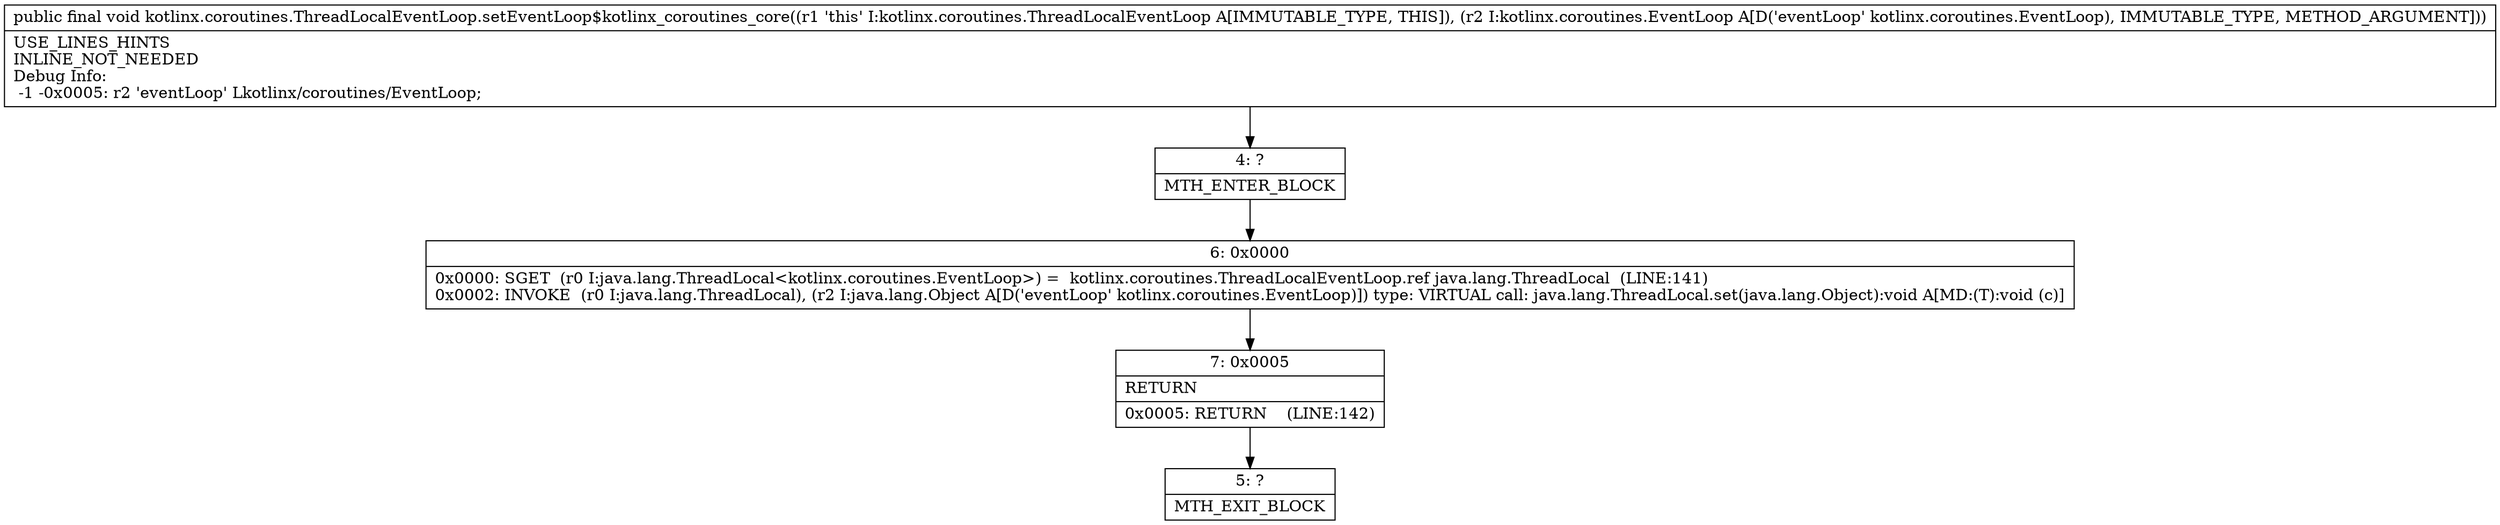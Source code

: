 digraph "CFG forkotlinx.coroutines.ThreadLocalEventLoop.setEventLoop$kotlinx_coroutines_core(Lkotlinx\/coroutines\/EventLoop;)V" {
Node_4 [shape=record,label="{4\:\ ?|MTH_ENTER_BLOCK\l}"];
Node_6 [shape=record,label="{6\:\ 0x0000|0x0000: SGET  (r0 I:java.lang.ThreadLocal\<kotlinx.coroutines.EventLoop\>) =  kotlinx.coroutines.ThreadLocalEventLoop.ref java.lang.ThreadLocal  (LINE:141)\l0x0002: INVOKE  (r0 I:java.lang.ThreadLocal), (r2 I:java.lang.Object A[D('eventLoop' kotlinx.coroutines.EventLoop)]) type: VIRTUAL call: java.lang.ThreadLocal.set(java.lang.Object):void A[MD:(T):void (c)]\l}"];
Node_7 [shape=record,label="{7\:\ 0x0005|RETURN\l|0x0005: RETURN    (LINE:142)\l}"];
Node_5 [shape=record,label="{5\:\ ?|MTH_EXIT_BLOCK\l}"];
MethodNode[shape=record,label="{public final void kotlinx.coroutines.ThreadLocalEventLoop.setEventLoop$kotlinx_coroutines_core((r1 'this' I:kotlinx.coroutines.ThreadLocalEventLoop A[IMMUTABLE_TYPE, THIS]), (r2 I:kotlinx.coroutines.EventLoop A[D('eventLoop' kotlinx.coroutines.EventLoop), IMMUTABLE_TYPE, METHOD_ARGUMENT]))  | USE_LINES_HINTS\lINLINE_NOT_NEEDED\lDebug Info:\l  \-1 \-0x0005: r2 'eventLoop' Lkotlinx\/coroutines\/EventLoop;\l}"];
MethodNode -> Node_4;Node_4 -> Node_6;
Node_6 -> Node_7;
Node_7 -> Node_5;
}

